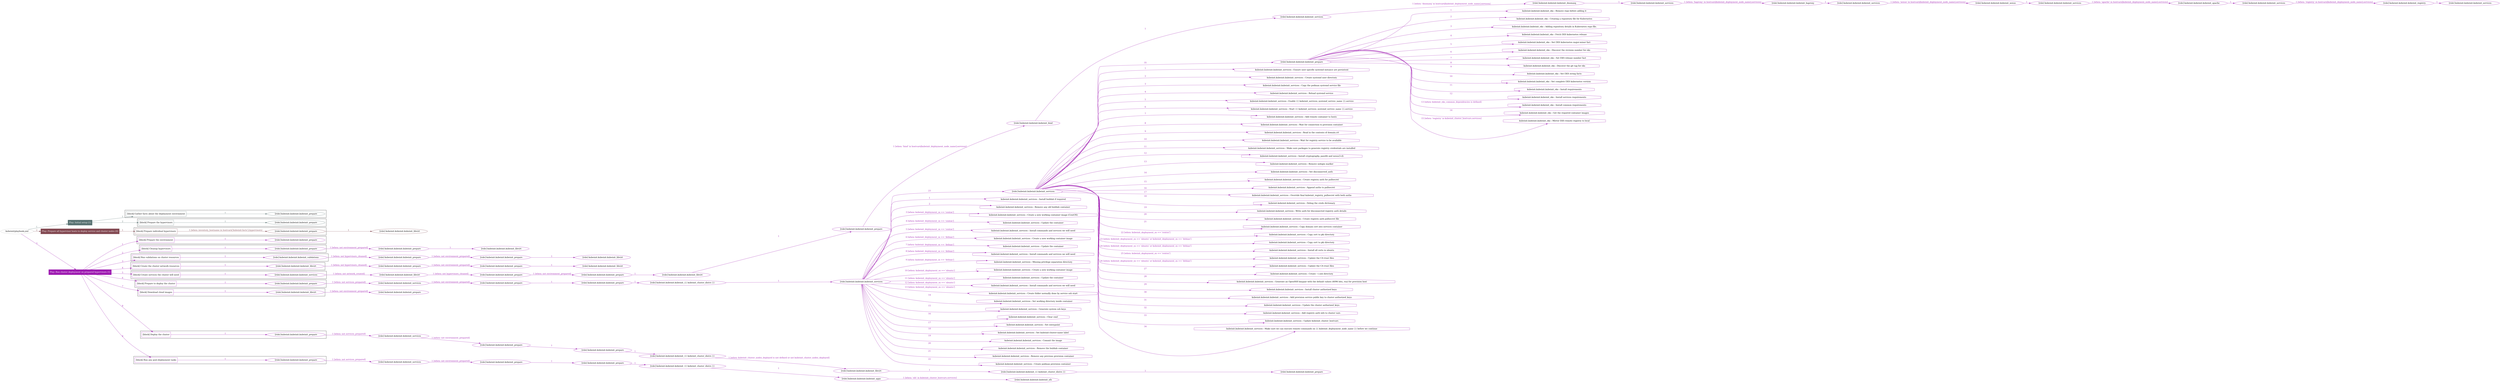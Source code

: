 digraph {
	graph [concentrate=true ordering=in rankdir=LR ratio=fill]
	edge [esep=5 sep=10]
	"kubeinit/playbook.yml" [id=root_node style=dotted]
	play_0ccef7e7 [label="Play: Initial setup (1)" color="#597373" fontcolor="#ffffff" id=play_0ccef7e7 shape=box style=filled tooltip=localhost]
	"kubeinit/playbook.yml" -> play_0ccef7e7 [label="1 " color="#597373" fontcolor="#597373" id=edge_8099fe42 labeltooltip="1 " tooltip="1 "]
	subgraph "kubeinit.kubeinit.kubeinit_prepare" {
		role_499062e6 [label="[role] kubeinit.kubeinit.kubeinit_prepare" color="#597373" id=role_499062e6 tooltip="kubeinit.kubeinit.kubeinit_prepare"]
	}
	subgraph "kubeinit.kubeinit.kubeinit_prepare" {
		role_a5c45bb2 [label="[role] kubeinit.kubeinit.kubeinit_prepare" color="#597373" id=role_a5c45bb2 tooltip="kubeinit.kubeinit.kubeinit_prepare"]
	}
	subgraph "Play: Initial setup (1)" {
		play_0ccef7e7 -> block_bb628d55 [label=1 color="#597373" fontcolor="#597373" id=edge_c6be43a3 labeltooltip=1 tooltip=1]
		subgraph cluster_block_bb628d55 {
			block_bb628d55 [label="[block] Gather facts about the deployment environment" color="#597373" id=block_bb628d55 labeltooltip="Gather facts about the deployment environment" shape=box tooltip="Gather facts about the deployment environment"]
			block_bb628d55 -> role_499062e6 [label="1 " color="#597373" fontcolor="#597373" id=edge_2a40eda0 labeltooltip="1 " tooltip="1 "]
		}
		play_0ccef7e7 -> block_e65c0d04 [label=2 color="#597373" fontcolor="#597373" id=edge_1242d8f7 labeltooltip=2 tooltip=2]
		subgraph cluster_block_e65c0d04 {
			block_e65c0d04 [label="[block] Prepare the hypervisors" color="#597373" id=block_e65c0d04 labeltooltip="Prepare the hypervisors" shape=box tooltip="Prepare the hypervisors"]
			block_e65c0d04 -> role_a5c45bb2 [label="1 " color="#597373" fontcolor="#597373" id=edge_f39e7016 labeltooltip="1 " tooltip="1 "]
		}
	}
	play_7a3d1320 [label="Play: Prepare all hypervisor hosts to deploy service and cluster nodes (0)" color="#834952" fontcolor="#ffffff" id=play_7a3d1320 shape=box style=filled tooltip="Play: Prepare all hypervisor hosts to deploy service and cluster nodes (0)"]
	"kubeinit/playbook.yml" -> play_7a3d1320 [label="2 " color="#834952" fontcolor="#834952" id=edge_f95bbfcc labeltooltip="2 " tooltip="2 "]
	subgraph "kubeinit.kubeinit.kubeinit_libvirt" {
		role_8c904f40 [label="[role] kubeinit.kubeinit.kubeinit_libvirt" color="#834952" id=role_8c904f40 tooltip="kubeinit.kubeinit.kubeinit_libvirt"]
	}
	subgraph "kubeinit.kubeinit.kubeinit_prepare" {
		role_c8341075 [label="[role] kubeinit.kubeinit.kubeinit_prepare" color="#834952" id=role_c8341075 tooltip="kubeinit.kubeinit.kubeinit_prepare"]
		role_c8341075 -> role_8c904f40 [label="1 " color="#834952" fontcolor="#834952" id=edge_8e95d2f5 labeltooltip="1 " tooltip="1 "]
	}
	subgraph "Play: Prepare all hypervisor hosts to deploy service and cluster nodes (0)" {
		play_7a3d1320 -> block_a2620abd [label=1 color="#834952" fontcolor="#834952" id=edge_1690fbe9 labeltooltip=1 tooltip=1]
		subgraph cluster_block_a2620abd {
			block_a2620abd [label="[block] Prepare individual hypervisors" color="#834952" id=block_a2620abd labeltooltip="Prepare individual hypervisors" shape=box tooltip="Prepare individual hypervisors"]
			block_a2620abd -> role_c8341075 [label="1 [when: inventory_hostname in hostvars['kubeinit-facts'].hypervisors]" color="#834952" fontcolor="#834952" id=edge_2d66038a labeltooltip="1 [when: inventory_hostname in hostvars['kubeinit-facts'].hypervisors]" tooltip="1 [when: inventory_hostname in hostvars['kubeinit-facts'].hypervisors]"]
		}
	}
	play_8f956436 [label="Play: Run cluster deployment on prepared hypervisors (1)" color="#9e1bb1" fontcolor="#ffffff" id=play_8f956436 shape=box style=filled tooltip=localhost]
	"kubeinit/playbook.yml" -> play_8f956436 [label="3 " color="#9e1bb1" fontcolor="#9e1bb1" id=edge_d9537d3a labeltooltip="3 " tooltip="3 "]
	subgraph "kubeinit.kubeinit.kubeinit_prepare" {
		role_8b692f75 [label="[role] kubeinit.kubeinit.kubeinit_prepare" color="#9e1bb1" id=role_8b692f75 tooltip="kubeinit.kubeinit.kubeinit_prepare"]
	}
	subgraph "kubeinit.kubeinit.kubeinit_libvirt" {
		role_f25aa646 [label="[role] kubeinit.kubeinit.kubeinit_libvirt" color="#9e1bb1" id=role_f25aa646 tooltip="kubeinit.kubeinit.kubeinit_libvirt"]
	}
	subgraph "kubeinit.kubeinit.kubeinit_prepare" {
		role_d472ef68 [label="[role] kubeinit.kubeinit.kubeinit_prepare" color="#9e1bb1" id=role_d472ef68 tooltip="kubeinit.kubeinit.kubeinit_prepare"]
		role_d472ef68 -> role_f25aa646 [label="1 " color="#9e1bb1" fontcolor="#9e1bb1" id=edge_93bedc77 labeltooltip="1 " tooltip="1 "]
	}
	subgraph "kubeinit.kubeinit.kubeinit_prepare" {
		role_9a8f5e7a [label="[role] kubeinit.kubeinit.kubeinit_prepare" color="#9e1bb1" id=role_9a8f5e7a tooltip="kubeinit.kubeinit.kubeinit_prepare"]
		role_9a8f5e7a -> role_d472ef68 [label="1 [when: not environment_prepared]" color="#9e1bb1" fontcolor="#9e1bb1" id=edge_76889f72 labeltooltip="1 [when: not environment_prepared]" tooltip="1 [when: not environment_prepared]"]
	}
	subgraph "kubeinit.kubeinit.kubeinit_libvirt" {
		role_e6d7c9c2 [label="[role] kubeinit.kubeinit.kubeinit_libvirt" color="#9e1bb1" id=role_e6d7c9c2 tooltip="kubeinit.kubeinit.kubeinit_libvirt"]
	}
	subgraph "kubeinit.kubeinit.kubeinit_prepare" {
		role_0ab00e24 [label="[role] kubeinit.kubeinit.kubeinit_prepare" color="#9e1bb1" id=role_0ab00e24 tooltip="kubeinit.kubeinit.kubeinit_prepare"]
		role_0ab00e24 -> role_e6d7c9c2 [label="1 " color="#9e1bb1" fontcolor="#9e1bb1" id=edge_debb74bd labeltooltip="1 " tooltip="1 "]
	}
	subgraph "kubeinit.kubeinit.kubeinit_prepare" {
		role_8fefe530 [label="[role] kubeinit.kubeinit.kubeinit_prepare" color="#9e1bb1" id=role_8fefe530 tooltip="kubeinit.kubeinit.kubeinit_prepare"]
		role_8fefe530 -> role_0ab00e24 [label="1 [when: not environment_prepared]" color="#9e1bb1" fontcolor="#9e1bb1" id=edge_de4c805d labeltooltip="1 [when: not environment_prepared]" tooltip="1 [when: not environment_prepared]"]
	}
	subgraph "kubeinit.kubeinit.kubeinit_validations" {
		role_253f3566 [label="[role] kubeinit.kubeinit.kubeinit_validations" color="#9e1bb1" id=role_253f3566 tooltip="kubeinit.kubeinit.kubeinit_validations"]
		role_253f3566 -> role_8fefe530 [label="1 [when: not hypervisors_cleaned]" color="#9e1bb1" fontcolor="#9e1bb1" id=edge_32aa438f labeltooltip="1 [when: not hypervisors_cleaned]" tooltip="1 [when: not hypervisors_cleaned]"]
	}
	subgraph "kubeinit.kubeinit.kubeinit_libvirt" {
		role_41affc9d [label="[role] kubeinit.kubeinit.kubeinit_libvirt" color="#9e1bb1" id=role_41affc9d tooltip="kubeinit.kubeinit.kubeinit_libvirt"]
	}
	subgraph "kubeinit.kubeinit.kubeinit_prepare" {
		role_e01b29dd [label="[role] kubeinit.kubeinit.kubeinit_prepare" color="#9e1bb1" id=role_e01b29dd tooltip="kubeinit.kubeinit.kubeinit_prepare"]
		role_e01b29dd -> role_41affc9d [label="1 " color="#9e1bb1" fontcolor="#9e1bb1" id=edge_10ea197d labeltooltip="1 " tooltip="1 "]
	}
	subgraph "kubeinit.kubeinit.kubeinit_prepare" {
		role_cac0f811 [label="[role] kubeinit.kubeinit.kubeinit_prepare" color="#9e1bb1" id=role_cac0f811 tooltip="kubeinit.kubeinit.kubeinit_prepare"]
		role_cac0f811 -> role_e01b29dd [label="1 [when: not environment_prepared]" color="#9e1bb1" fontcolor="#9e1bb1" id=edge_4a78835d labeltooltip="1 [when: not environment_prepared]" tooltip="1 [when: not environment_prepared]"]
	}
	subgraph "kubeinit.kubeinit.kubeinit_libvirt" {
		role_90e9d716 [label="[role] kubeinit.kubeinit.kubeinit_libvirt" color="#9e1bb1" id=role_90e9d716 tooltip="kubeinit.kubeinit.kubeinit_libvirt"]
		role_90e9d716 -> role_cac0f811 [label="1 [when: not hypervisors_cleaned]" color="#9e1bb1" fontcolor="#9e1bb1" id=edge_2de40c03 labeltooltip="1 [when: not hypervisors_cleaned]" tooltip="1 [when: not hypervisors_cleaned]"]
	}
	subgraph "kubeinit.kubeinit.kubeinit_services" {
		role_2d5ceaab [label="[role] kubeinit.kubeinit.kubeinit_services" color="#9e1bb1" id=role_2d5ceaab tooltip="kubeinit.kubeinit.kubeinit_services"]
	}
	subgraph "kubeinit.kubeinit.kubeinit_registry" {
		role_49b1b515 [label="[role] kubeinit.kubeinit.kubeinit_registry" color="#9e1bb1" id=role_49b1b515 tooltip="kubeinit.kubeinit.kubeinit_registry"]
		role_49b1b515 -> role_2d5ceaab [label="1 " color="#9e1bb1" fontcolor="#9e1bb1" id=edge_7885c138 labeltooltip="1 " tooltip="1 "]
	}
	subgraph "kubeinit.kubeinit.kubeinit_services" {
		role_718a7890 [label="[role] kubeinit.kubeinit.kubeinit_services" color="#9e1bb1" id=role_718a7890 tooltip="kubeinit.kubeinit.kubeinit_services"]
		role_718a7890 -> role_49b1b515 [label="1 [when: 'registry' in hostvars[kubeinit_deployment_node_name].services]" color="#9e1bb1" fontcolor="#9e1bb1" id=edge_5c8a38f6 labeltooltip="1 [when: 'registry' in hostvars[kubeinit_deployment_node_name].services]" tooltip="1 [when: 'registry' in hostvars[kubeinit_deployment_node_name].services]"]
	}
	subgraph "kubeinit.kubeinit.kubeinit_apache" {
		role_7164b96d [label="[role] kubeinit.kubeinit.kubeinit_apache" color="#9e1bb1" id=role_7164b96d tooltip="kubeinit.kubeinit.kubeinit_apache"]
		role_7164b96d -> role_718a7890 [label="1 " color="#9e1bb1" fontcolor="#9e1bb1" id=edge_e7d9e466 labeltooltip="1 " tooltip="1 "]
	}
	subgraph "kubeinit.kubeinit.kubeinit_services" {
		role_1baf2cff [label="[role] kubeinit.kubeinit.kubeinit_services" color="#9e1bb1" id=role_1baf2cff tooltip="kubeinit.kubeinit.kubeinit_services"]
		role_1baf2cff -> role_7164b96d [label="1 [when: 'apache' in hostvars[kubeinit_deployment_node_name].services]" color="#9e1bb1" fontcolor="#9e1bb1" id=edge_397c9f7e labeltooltip="1 [when: 'apache' in hostvars[kubeinit_deployment_node_name].services]" tooltip="1 [when: 'apache' in hostvars[kubeinit_deployment_node_name].services]"]
	}
	subgraph "kubeinit.kubeinit.kubeinit_nexus" {
		role_4b845f77 [label="[role] kubeinit.kubeinit.kubeinit_nexus" color="#9e1bb1" id=role_4b845f77 tooltip="kubeinit.kubeinit.kubeinit_nexus"]
		role_4b845f77 -> role_1baf2cff [label="1 " color="#9e1bb1" fontcolor="#9e1bb1" id=edge_8c44493b labeltooltip="1 " tooltip="1 "]
	}
	subgraph "kubeinit.kubeinit.kubeinit_services" {
		role_87f3ce55 [label="[role] kubeinit.kubeinit.kubeinit_services" color="#9e1bb1" id=role_87f3ce55 tooltip="kubeinit.kubeinit.kubeinit_services"]
		role_87f3ce55 -> role_4b845f77 [label="1 [when: 'nexus' in hostvars[kubeinit_deployment_node_name].services]" color="#9e1bb1" fontcolor="#9e1bb1" id=edge_453d91bf labeltooltip="1 [when: 'nexus' in hostvars[kubeinit_deployment_node_name].services]" tooltip="1 [when: 'nexus' in hostvars[kubeinit_deployment_node_name].services]"]
	}
	subgraph "kubeinit.kubeinit.kubeinit_haproxy" {
		role_8ab051bf [label="[role] kubeinit.kubeinit.kubeinit_haproxy" color="#9e1bb1" id=role_8ab051bf tooltip="kubeinit.kubeinit.kubeinit_haproxy"]
		role_8ab051bf -> role_87f3ce55 [label="1 " color="#9e1bb1" fontcolor="#9e1bb1" id=edge_283d6fa6 labeltooltip="1 " tooltip="1 "]
	}
	subgraph "kubeinit.kubeinit.kubeinit_services" {
		role_2fb99236 [label="[role] kubeinit.kubeinit.kubeinit_services" color="#9e1bb1" id=role_2fb99236 tooltip="kubeinit.kubeinit.kubeinit_services"]
		role_2fb99236 -> role_8ab051bf [label="1 [when: 'haproxy' in hostvars[kubeinit_deployment_node_name].services]" color="#9e1bb1" fontcolor="#9e1bb1" id=edge_f7c4c645 labeltooltip="1 [when: 'haproxy' in hostvars[kubeinit_deployment_node_name].services]" tooltip="1 [when: 'haproxy' in hostvars[kubeinit_deployment_node_name].services]"]
	}
	subgraph "kubeinit.kubeinit.kubeinit_dnsmasq" {
		role_d6565c5a [label="[role] kubeinit.kubeinit.kubeinit_dnsmasq" color="#9e1bb1" id=role_d6565c5a tooltip="kubeinit.kubeinit.kubeinit_dnsmasq"]
		role_d6565c5a -> role_2fb99236 [label="1 " color="#9e1bb1" fontcolor="#9e1bb1" id=edge_8cc5e806 labeltooltip="1 " tooltip="1 "]
	}
	subgraph "kubeinit.kubeinit.kubeinit_services" {
		role_ba8ddc45 [label="[role] kubeinit.kubeinit.kubeinit_services" color="#9e1bb1" id=role_ba8ddc45 tooltip="kubeinit.kubeinit.kubeinit_services"]
		role_ba8ddc45 -> role_d6565c5a [label="1 [when: 'dnsmasq' in hostvars[kubeinit_deployment_node_name].services]" color="#9e1bb1" fontcolor="#9e1bb1" id=edge_756e0bdb labeltooltip="1 [when: 'dnsmasq' in hostvars[kubeinit_deployment_node_name].services]" tooltip="1 [when: 'dnsmasq' in hostvars[kubeinit_deployment_node_name].services]"]
	}
	subgraph "kubeinit.kubeinit.kubeinit_bind" {
		role_c1fa143f [label="[role] kubeinit.kubeinit.kubeinit_bind" color="#9e1bb1" id=role_c1fa143f tooltip="kubeinit.kubeinit.kubeinit_bind"]
		role_c1fa143f -> role_ba8ddc45 [label="1 " color="#9e1bb1" fontcolor="#9e1bb1" id=edge_1d749a81 labeltooltip="1 " tooltip="1 "]
	}
	subgraph "kubeinit.kubeinit.kubeinit_prepare" {
		role_e57ce279 [label="[role] kubeinit.kubeinit.kubeinit_prepare" color="#9e1bb1" id=role_e57ce279 tooltip="kubeinit.kubeinit.kubeinit_prepare"]
		role_e57ce279 -> role_c1fa143f [label="1 [when: 'bind' in hostvars[kubeinit_deployment_node_name].services]" color="#9e1bb1" fontcolor="#9e1bb1" id=edge_4d64addc labeltooltip="1 [when: 'bind' in hostvars[kubeinit_deployment_node_name].services]" tooltip="1 [when: 'bind' in hostvars[kubeinit_deployment_node_name].services]"]
	}
	subgraph "kubeinit.kubeinit.kubeinit_libvirt" {
		role_af58ff3b [label="[role] kubeinit.kubeinit.kubeinit_libvirt" color="#9e1bb1" id=role_af58ff3b tooltip="kubeinit.kubeinit.kubeinit_libvirt"]
		role_af58ff3b -> role_e57ce279 [label="1 " color="#9e1bb1" fontcolor="#9e1bb1" id=edge_def6902a labeltooltip="1 " tooltip="1 "]
	}
	subgraph "kubeinit.kubeinit.kubeinit_prepare" {
		role_30ff00f5 [label="[role] kubeinit.kubeinit.kubeinit_prepare" color="#9e1bb1" id=role_30ff00f5 tooltip="kubeinit.kubeinit.kubeinit_prepare"]
		role_30ff00f5 -> role_af58ff3b [label="1 " color="#9e1bb1" fontcolor="#9e1bb1" id=edge_f9c13572 labeltooltip="1 " tooltip="1 "]
	}
	subgraph "kubeinit.kubeinit.kubeinit_prepare" {
		role_8de2ac43 [label="[role] kubeinit.kubeinit.kubeinit_prepare" color="#9e1bb1" id=role_8de2ac43 tooltip="kubeinit.kubeinit.kubeinit_prepare"]
		role_8de2ac43 -> role_30ff00f5 [label="1 [when: not environment_prepared]" color="#9e1bb1" fontcolor="#9e1bb1" id=edge_42514d97 labeltooltip="1 [when: not environment_prepared]" tooltip="1 [when: not environment_prepared]"]
	}
	subgraph "kubeinit.kubeinit.kubeinit_libvirt" {
		role_a7cc68d5 [label="[role] kubeinit.kubeinit.kubeinit_libvirt" color="#9e1bb1" id=role_a7cc68d5 tooltip="kubeinit.kubeinit.kubeinit_libvirt"]
		role_a7cc68d5 -> role_8de2ac43 [label="1 [when: not hypervisors_cleaned]" color="#9e1bb1" fontcolor="#9e1bb1" id=edge_cd259247 labeltooltip="1 [when: not hypervisors_cleaned]" tooltip="1 [when: not hypervisors_cleaned]"]
	}
	subgraph "kubeinit.kubeinit.kubeinit_services" {
		role_5b41ca9b [label="[role] kubeinit.kubeinit.kubeinit_services" color="#9e1bb1" id=role_5b41ca9b tooltip="kubeinit.kubeinit.kubeinit_services"]
		role_5b41ca9b -> role_a7cc68d5 [label="1 [when: not network_created]" color="#9e1bb1" fontcolor="#9e1bb1" id=edge_101fe152 labeltooltip="1 [when: not network_created]" tooltip="1 [when: not network_created]"]
	}
	subgraph "kubeinit.kubeinit.kubeinit_prepare" {
		role_31541cb2 [label="[role] kubeinit.kubeinit.kubeinit_prepare" color="#9e1bb1" id=role_31541cb2 tooltip="kubeinit.kubeinit.kubeinit_prepare"]
		task_ca467acf [label="kubeinit.kubeinit.kubeinit_eks : Remove repo before adding it" color="#9e1bb1" id=task_ca467acf shape=octagon tooltip="kubeinit.kubeinit.kubeinit_eks : Remove repo before adding it"]
		role_31541cb2 -> task_ca467acf [label="1 " color="#9e1bb1" fontcolor="#9e1bb1" id=edge_3859ec2d labeltooltip="1 " tooltip="1 "]
		task_b35d618d [label="kubeinit.kubeinit.kubeinit_eks : Creating a repository file for Kubernetes" color="#9e1bb1" id=task_b35d618d shape=octagon tooltip="kubeinit.kubeinit.kubeinit_eks : Creating a repository file for Kubernetes"]
		role_31541cb2 -> task_b35d618d [label="2 " color="#9e1bb1" fontcolor="#9e1bb1" id=edge_2c5ad900 labeltooltip="2 " tooltip="2 "]
		task_6b5645ff [label="kubeinit.kubeinit.kubeinit_eks : Adding repository details in Kubernetes repo file." color="#9e1bb1" id=task_6b5645ff shape=octagon tooltip="kubeinit.kubeinit.kubeinit_eks : Adding repository details in Kubernetes repo file."]
		role_31541cb2 -> task_6b5645ff [label="3 " color="#9e1bb1" fontcolor="#9e1bb1" id=edge_5a0ff464 labeltooltip="3 " tooltip="3 "]
		task_02ef7070 [label="kubeinit.kubeinit.kubeinit_eks : Fetch EKS kubernetes release" color="#9e1bb1" id=task_02ef7070 shape=octagon tooltip="kubeinit.kubeinit.kubeinit_eks : Fetch EKS kubernetes release"]
		role_31541cb2 -> task_02ef7070 [label="4 " color="#9e1bb1" fontcolor="#9e1bb1" id=edge_9af6d025 labeltooltip="4 " tooltip="4 "]
		task_76f6c9f2 [label="kubeinit.kubeinit.kubeinit_eks : Set EKS kubernetes major-minor fact" color="#9e1bb1" id=task_76f6c9f2 shape=octagon tooltip="kubeinit.kubeinit.kubeinit_eks : Set EKS kubernetes major-minor fact"]
		role_31541cb2 -> task_76f6c9f2 [label="5 " color="#9e1bb1" fontcolor="#9e1bb1" id=edge_6b597a04 labeltooltip="5 " tooltip="5 "]
		task_fa49e400 [label="kubeinit.kubeinit.kubeinit_eks : Discover the revision number for eks" color="#9e1bb1" id=task_fa49e400 shape=octagon tooltip="kubeinit.kubeinit.kubeinit_eks : Discover the revision number for eks"]
		role_31541cb2 -> task_fa49e400 [label="6 " color="#9e1bb1" fontcolor="#9e1bb1" id=edge_11c6db0a labeltooltip="6 " tooltip="6 "]
		task_2463f997 [label="kubeinit.kubeinit.kubeinit_eks : Set EKS release number fact" color="#9e1bb1" id=task_2463f997 shape=octagon tooltip="kubeinit.kubeinit.kubeinit_eks : Set EKS release number fact"]
		role_31541cb2 -> task_2463f997 [label="7 " color="#9e1bb1" fontcolor="#9e1bb1" id=edge_c2ad65e2 labeltooltip="7 " tooltip="7 "]
		task_d655d900 [label="kubeinit.kubeinit.kubeinit_eks : Discover the git tag for eks" color="#9e1bb1" id=task_d655d900 shape=octagon tooltip="kubeinit.kubeinit.kubeinit_eks : Discover the git tag for eks"]
		role_31541cb2 -> task_d655d900 [label="8 " color="#9e1bb1" fontcolor="#9e1bb1" id=edge_e5409b44 labeltooltip="8 " tooltip="8 "]
		task_6497428c [label="kubeinit.kubeinit.kubeinit_eks : Set EKS string facts" color="#9e1bb1" id=task_6497428c shape=octagon tooltip="kubeinit.kubeinit.kubeinit_eks : Set EKS string facts"]
		role_31541cb2 -> task_6497428c [label="9 " color="#9e1bb1" fontcolor="#9e1bb1" id=edge_96fefc60 labeltooltip="9 " tooltip="9 "]
		task_06b1f999 [label="kubeinit.kubeinit.kubeinit_eks : Set complete EKS kubernetes version" color="#9e1bb1" id=task_06b1f999 shape=octagon tooltip="kubeinit.kubeinit.kubeinit_eks : Set complete EKS kubernetes version"]
		role_31541cb2 -> task_06b1f999 [label="10 " color="#9e1bb1" fontcolor="#9e1bb1" id=edge_d781b850 labeltooltip="10 " tooltip="10 "]
		task_24415326 [label="kubeinit.kubeinit.kubeinit_eks : Install requirements" color="#9e1bb1" id=task_24415326 shape=octagon tooltip="kubeinit.kubeinit.kubeinit_eks : Install requirements"]
		role_31541cb2 -> task_24415326 [label="11 " color="#9e1bb1" fontcolor="#9e1bb1" id=edge_2b9d66b7 labeltooltip="11 " tooltip="11 "]
		task_d5f63829 [label="kubeinit.kubeinit.kubeinit_eks : Install services requirements" color="#9e1bb1" id=task_d5f63829 shape=octagon tooltip="kubeinit.kubeinit.kubeinit_eks : Install services requirements"]
		role_31541cb2 -> task_d5f63829 [label="12 " color="#9e1bb1" fontcolor="#9e1bb1" id=edge_24364710 labeltooltip="12 " tooltip="12 "]
		task_268d2b1e [label="kubeinit.kubeinit.kubeinit_eks : Install common requirements" color="#9e1bb1" id=task_268d2b1e shape=octagon tooltip="kubeinit.kubeinit.kubeinit_eks : Install common requirements"]
		role_31541cb2 -> task_268d2b1e [label="13 [when: kubeinit_eks_common_dependencies is defined]" color="#9e1bb1" fontcolor="#9e1bb1" id=edge_72a8db17 labeltooltip="13 [when: kubeinit_eks_common_dependencies is defined]" tooltip="13 [when: kubeinit_eks_common_dependencies is defined]"]
		task_55d0a079 [label="kubeinit.kubeinit.kubeinit_eks : Get the required container images" color="#9e1bb1" id=task_55d0a079 shape=octagon tooltip="kubeinit.kubeinit.kubeinit_eks : Get the required container images"]
		role_31541cb2 -> task_55d0a079 [label="14 " color="#9e1bb1" fontcolor="#9e1bb1" id=edge_e64d66a3 labeltooltip="14 " tooltip="14 "]
		task_3175c7bb [label="kubeinit.kubeinit.kubeinit_eks : Mirror EKS remote registry to local" color="#9e1bb1" id=task_3175c7bb shape=octagon tooltip="kubeinit.kubeinit.kubeinit_eks : Mirror EKS remote registry to local"]
		role_31541cb2 -> task_3175c7bb [label="15 [when: 'registry' in kubeinit_cluster_hostvars.services]" color="#9e1bb1" fontcolor="#9e1bb1" id=edge_b286b26c labeltooltip="15 [when: 'registry' in kubeinit_cluster_hostvars.services]" tooltip="15 [when: 'registry' in kubeinit_cluster_hostvars.services]"]
	}
	subgraph "kubeinit.kubeinit.kubeinit_services" {
		role_17ae361e [label="[role] kubeinit.kubeinit.kubeinit_services" color="#9e1bb1" id=role_17ae361e tooltip="kubeinit.kubeinit.kubeinit_services"]
		task_c2e07f6f [label="kubeinit.kubeinit.kubeinit_services : Ensure user specific systemd instance are persistent" color="#9e1bb1" id=task_c2e07f6f shape=octagon tooltip="kubeinit.kubeinit.kubeinit_services : Ensure user specific systemd instance are persistent"]
		role_17ae361e -> task_c2e07f6f [label="1 " color="#9e1bb1" fontcolor="#9e1bb1" id=edge_c5b24122 labeltooltip="1 " tooltip="1 "]
		task_66a2aca5 [label="kubeinit.kubeinit.kubeinit_services : Create systemd user directory" color="#9e1bb1" id=task_66a2aca5 shape=octagon tooltip="kubeinit.kubeinit.kubeinit_services : Create systemd user directory"]
		role_17ae361e -> task_66a2aca5 [label="2 " color="#9e1bb1" fontcolor="#9e1bb1" id=edge_f41265e7 labeltooltip="2 " tooltip="2 "]
		task_97057e5b [label="kubeinit.kubeinit.kubeinit_services : Copy the podman systemd service file" color="#9e1bb1" id=task_97057e5b shape=octagon tooltip="kubeinit.kubeinit.kubeinit_services : Copy the podman systemd service file"]
		role_17ae361e -> task_97057e5b [label="3 " color="#9e1bb1" fontcolor="#9e1bb1" id=edge_b0fc1781 labeltooltip="3 " tooltip="3 "]
		task_0528ccbe [label="kubeinit.kubeinit.kubeinit_services : Reload systemd service" color="#9e1bb1" id=task_0528ccbe shape=octagon tooltip="kubeinit.kubeinit.kubeinit_services : Reload systemd service"]
		role_17ae361e -> task_0528ccbe [label="4 " color="#9e1bb1" fontcolor="#9e1bb1" id=edge_20dfe501 labeltooltip="4 " tooltip="4 "]
		task_6073aeaa [label="kubeinit.kubeinit.kubeinit_services : Enable {{ kubeinit_services_systemd_service_name }}.service" color="#9e1bb1" id=task_6073aeaa shape=octagon tooltip="kubeinit.kubeinit.kubeinit_services : Enable {{ kubeinit_services_systemd_service_name }}.service"]
		role_17ae361e -> task_6073aeaa [label="5 " color="#9e1bb1" fontcolor="#9e1bb1" id=edge_f3b359e3 labeltooltip="5 " tooltip="5 "]
		task_1d685ef9 [label="kubeinit.kubeinit.kubeinit_services : Start {{ kubeinit_services_systemd_service_name }}.service" color="#9e1bb1" id=task_1d685ef9 shape=octagon tooltip="kubeinit.kubeinit.kubeinit_services : Start {{ kubeinit_services_systemd_service_name }}.service"]
		role_17ae361e -> task_1d685ef9 [label="6 " color="#9e1bb1" fontcolor="#9e1bb1" id=edge_f4ceb849 labeltooltip="6 " tooltip="6 "]
		task_aff349f5 [label="kubeinit.kubeinit.kubeinit_services : Add remote container to hosts" color="#9e1bb1" id=task_aff349f5 shape=octagon tooltip="kubeinit.kubeinit.kubeinit_services : Add remote container to hosts"]
		role_17ae361e -> task_aff349f5 [label="7 " color="#9e1bb1" fontcolor="#9e1bb1" id=edge_95b0214c labeltooltip="7 " tooltip="7 "]
		task_16a59b00 [label="kubeinit.kubeinit.kubeinit_services : Wait for connection to provision container" color="#9e1bb1" id=task_16a59b00 shape=octagon tooltip="kubeinit.kubeinit.kubeinit_services : Wait for connection to provision container"]
		role_17ae361e -> task_16a59b00 [label="8 " color="#9e1bb1" fontcolor="#9e1bb1" id=edge_1757b706 labeltooltip="8 " tooltip="8 "]
		task_90192f67 [label="kubeinit.kubeinit.kubeinit_services : Read in the contents of domain.crt" color="#9e1bb1" id=task_90192f67 shape=octagon tooltip="kubeinit.kubeinit.kubeinit_services : Read in the contents of domain.crt"]
		role_17ae361e -> task_90192f67 [label="9 " color="#9e1bb1" fontcolor="#9e1bb1" id=edge_ab0e8b25 labeltooltip="9 " tooltip="9 "]
		task_d1aefbf0 [label="kubeinit.kubeinit.kubeinit_services : Wait for registry service to be available" color="#9e1bb1" id=task_d1aefbf0 shape=octagon tooltip="kubeinit.kubeinit.kubeinit_services : Wait for registry service to be available"]
		role_17ae361e -> task_d1aefbf0 [label="10 " color="#9e1bb1" fontcolor="#9e1bb1" id=edge_bda6850f labeltooltip="10 " tooltip="10 "]
		task_a32e3c3d [label="kubeinit.kubeinit.kubeinit_services : Make sure packages to generate registry credentials are installed" color="#9e1bb1" id=task_a32e3c3d shape=octagon tooltip="kubeinit.kubeinit.kubeinit_services : Make sure packages to generate registry credentials are installed"]
		role_17ae361e -> task_a32e3c3d [label="11 " color="#9e1bb1" fontcolor="#9e1bb1" id=edge_98083ca2 labeltooltip="11 " tooltip="11 "]
		task_6c17b8cb [label="kubeinit.kubeinit.kubeinit_services : Install cryptography, passlib and nexus3-cli" color="#9e1bb1" id=task_6c17b8cb shape=octagon tooltip="kubeinit.kubeinit.kubeinit_services : Install cryptography, passlib and nexus3-cli"]
		role_17ae361e -> task_6c17b8cb [label="12 " color="#9e1bb1" fontcolor="#9e1bb1" id=edge_a01dc301 labeltooltip="12 " tooltip="12 "]
		task_d18fe9fb [label="kubeinit.kubeinit.kubeinit_services : Remove nologin marker" color="#9e1bb1" id=task_d18fe9fb shape=octagon tooltip="kubeinit.kubeinit.kubeinit_services : Remove nologin marker"]
		role_17ae361e -> task_d18fe9fb [label="13 " color="#9e1bb1" fontcolor="#9e1bb1" id=edge_d24a89b6 labeltooltip="13 " tooltip="13 "]
		task_e671e4d0 [label="kubeinit.kubeinit.kubeinit_services : Set disconnected_auth" color="#9e1bb1" id=task_e671e4d0 shape=octagon tooltip="kubeinit.kubeinit.kubeinit_services : Set disconnected_auth"]
		role_17ae361e -> task_e671e4d0 [label="14 " color="#9e1bb1" fontcolor="#9e1bb1" id=edge_145ea2cb labeltooltip="14 " tooltip="14 "]
		task_9bc37f92 [label="kubeinit.kubeinit.kubeinit_services : Create registry auth for pullsecret" color="#9e1bb1" id=task_9bc37f92 shape=octagon tooltip="kubeinit.kubeinit.kubeinit_services : Create registry auth for pullsecret"]
		role_17ae361e -> task_9bc37f92 [label="15 " color="#9e1bb1" fontcolor="#9e1bb1" id=edge_2f97ef5f labeltooltip="15 " tooltip="15 "]
		task_b4d69191 [label="kubeinit.kubeinit.kubeinit_services : Append auths to pullsecret" color="#9e1bb1" id=task_b4d69191 shape=octagon tooltip="kubeinit.kubeinit.kubeinit_services : Append auths to pullsecret"]
		role_17ae361e -> task_b4d69191 [label="16 " color="#9e1bb1" fontcolor="#9e1bb1" id=edge_c5655a21 labeltooltip="16 " tooltip="16 "]
		task_ad1f1f7b [label="kubeinit.kubeinit.kubeinit_services : Override final kubeinit_registry_pullsecret with both auths" color="#9e1bb1" id=task_ad1f1f7b shape=octagon tooltip="kubeinit.kubeinit.kubeinit_services : Override final kubeinit_registry_pullsecret with both auths"]
		role_17ae361e -> task_ad1f1f7b [label="17 " color="#9e1bb1" fontcolor="#9e1bb1" id=edge_6c0c52e3 labeltooltip="17 " tooltip="17 "]
		task_a802c2d7 [label="kubeinit.kubeinit.kubeinit_services : Debug the creds dictionary" color="#9e1bb1" id=task_a802c2d7 shape=octagon tooltip="kubeinit.kubeinit.kubeinit_services : Debug the creds dictionary"]
		role_17ae361e -> task_a802c2d7 [label="18 " color="#9e1bb1" fontcolor="#9e1bb1" id=edge_f809e2ac labeltooltip="18 " tooltip="18 "]
		task_3c6b7ce0 [label="kubeinit.kubeinit.kubeinit_services : Write auth for disconnected registry auth details" color="#9e1bb1" id=task_3c6b7ce0 shape=octagon tooltip="kubeinit.kubeinit.kubeinit_services : Write auth for disconnected registry auth details"]
		role_17ae361e -> task_3c6b7ce0 [label="19 " color="#9e1bb1" fontcolor="#9e1bb1" id=edge_c9c4a012 labeltooltip="19 " tooltip="19 "]
		task_4155a7e7 [label="kubeinit.kubeinit.kubeinit_services : Create registry auth pullsecret file" color="#9e1bb1" id=task_4155a7e7 shape=octagon tooltip="kubeinit.kubeinit.kubeinit_services : Create registry auth pullsecret file"]
		role_17ae361e -> task_4155a7e7 [label="20 " color="#9e1bb1" fontcolor="#9e1bb1" id=edge_3e551097 labeltooltip="20 " tooltip="20 "]
		task_a815b441 [label="kubeinit.kubeinit.kubeinit_services : Copy domain cert into services container" color="#9e1bb1" id=task_a815b441 shape=octagon tooltip="kubeinit.kubeinit.kubeinit_services : Copy domain cert into services container"]
		role_17ae361e -> task_a815b441 [label="21 " color="#9e1bb1" fontcolor="#9e1bb1" id=edge_fbf67c54 labeltooltip="21 " tooltip="21 "]
		task_2a6fda36 [label="kubeinit.kubeinit.kubeinit_services : Copy cert to pki directory" color="#9e1bb1" id=task_2a6fda36 shape=octagon tooltip="kubeinit.kubeinit.kubeinit_services : Copy cert to pki directory"]
		role_17ae361e -> task_2a6fda36 [label="22 [when: kubeinit_deployment_os == 'centos']" color="#9e1bb1" fontcolor="#9e1bb1" id=edge_684606d8 labeltooltip="22 [when: kubeinit_deployment_os == 'centos']" tooltip="22 [when: kubeinit_deployment_os == 'centos']"]
		task_d8c0f306 [label="kubeinit.kubeinit.kubeinit_services : Copy cert to pki directory" color="#9e1bb1" id=task_d8c0f306 shape=octagon tooltip="kubeinit.kubeinit.kubeinit_services : Copy cert to pki directory"]
		role_17ae361e -> task_d8c0f306 [label="23 [when: kubeinit_deployment_os == 'ubuntu' or kubeinit_deployment_os == 'debian']" color="#9e1bb1" fontcolor="#9e1bb1" id=edge_25cb163b labeltooltip="23 [when: kubeinit_deployment_os == 'ubuntu' or kubeinit_deployment_os == 'debian']" tooltip="23 [when: kubeinit_deployment_os == 'ubuntu' or kubeinit_deployment_os == 'debian']"]
		task_ffaa4230 [label="kubeinit.kubeinit.kubeinit_services : Install all certs in ubuntu" color="#9e1bb1" id=task_ffaa4230 shape=octagon tooltip="kubeinit.kubeinit.kubeinit_services : Install all certs in ubuntu"]
		role_17ae361e -> task_ffaa4230 [label="24 [when: kubeinit_deployment_os == 'ubuntu' or kubeinit_deployment_os == 'debian']" color="#9e1bb1" fontcolor="#9e1bb1" id=edge_f82e360f labeltooltip="24 [when: kubeinit_deployment_os == 'ubuntu' or kubeinit_deployment_os == 'debian']" tooltip="24 [when: kubeinit_deployment_os == 'ubuntu' or kubeinit_deployment_os == 'debian']"]
		task_e57c3992 [label="kubeinit.kubeinit.kubeinit_services : Update the CA trust files" color="#9e1bb1" id=task_e57c3992 shape=octagon tooltip="kubeinit.kubeinit.kubeinit_services : Update the CA trust files"]
		role_17ae361e -> task_e57c3992 [label="25 [when: kubeinit_deployment_os == 'centos']" color="#9e1bb1" fontcolor="#9e1bb1" id=edge_c80985c2 labeltooltip="25 [when: kubeinit_deployment_os == 'centos']" tooltip="25 [when: kubeinit_deployment_os == 'centos']"]
		task_c801750e [label="kubeinit.kubeinit.kubeinit_services : Update the CA trust files" color="#9e1bb1" id=task_c801750e shape=octagon tooltip="kubeinit.kubeinit.kubeinit_services : Update the CA trust files"]
		role_17ae361e -> task_c801750e [label="26 [when: kubeinit_deployment_os == 'ubuntu' or kubeinit_deployment_os == 'debian']" color="#9e1bb1" fontcolor="#9e1bb1" id=edge_6155827b labeltooltip="26 [when: kubeinit_deployment_os == 'ubuntu' or kubeinit_deployment_os == 'debian']" tooltip="26 [when: kubeinit_deployment_os == 'ubuntu' or kubeinit_deployment_os == 'debian']"]
		task_aed84aac [label="kubeinit.kubeinit.kubeinit_services : Create ~/.ssh directory" color="#9e1bb1" id=task_aed84aac shape=octagon tooltip="kubeinit.kubeinit.kubeinit_services : Create ~/.ssh directory"]
		role_17ae361e -> task_aed84aac [label="27 " color="#9e1bb1" fontcolor="#9e1bb1" id=edge_c4614cac labeltooltip="27 " tooltip="27 "]
		task_c0db7128 [label="kubeinit.kubeinit.kubeinit_services : Generate an OpenSSH keypair with the default values (4096 bits, rsa) for provision host" color="#9e1bb1" id=task_c0db7128 shape=octagon tooltip="kubeinit.kubeinit.kubeinit_services : Generate an OpenSSH keypair with the default values (4096 bits, rsa) for provision host"]
		role_17ae361e -> task_c0db7128 [label="28 " color="#9e1bb1" fontcolor="#9e1bb1" id=edge_7d2290c2 labeltooltip="28 " tooltip="28 "]
		task_36646896 [label="kubeinit.kubeinit.kubeinit_services : Install cluster authorized keys" color="#9e1bb1" id=task_36646896 shape=octagon tooltip="kubeinit.kubeinit.kubeinit_services : Install cluster authorized keys"]
		role_17ae361e -> task_36646896 [label="29 " color="#9e1bb1" fontcolor="#9e1bb1" id=edge_52191997 labeltooltip="29 " tooltip="29 "]
		task_e0236d88 [label="kubeinit.kubeinit.kubeinit_services : Add provision service public key to cluster authorized_keys" color="#9e1bb1" id=task_e0236d88 shape=octagon tooltip="kubeinit.kubeinit.kubeinit_services : Add provision service public key to cluster authorized_keys"]
		role_17ae361e -> task_e0236d88 [label="30 " color="#9e1bb1" fontcolor="#9e1bb1" id=edge_d58dd1f3 labeltooltip="30 " tooltip="30 "]
		task_25d73560 [label="kubeinit.kubeinit.kubeinit_services : Update the cluster authorized_keys" color="#9e1bb1" id=task_25d73560 shape=octagon tooltip="kubeinit.kubeinit.kubeinit_services : Update the cluster authorized_keys"]
		role_17ae361e -> task_25d73560 [label="31 " color="#9e1bb1" fontcolor="#9e1bb1" id=edge_d24db5c2 labeltooltip="31 " tooltip="31 "]
		task_deb2999a [label="kubeinit.kubeinit.kubeinit_services : Add registry auth info to cluster vars" color="#9e1bb1" id=task_deb2999a shape=octagon tooltip="kubeinit.kubeinit.kubeinit_services : Add registry auth info to cluster vars"]
		role_17ae361e -> task_deb2999a [label="32 " color="#9e1bb1" fontcolor="#9e1bb1" id=edge_5dce0581 labeltooltip="32 " tooltip="32 "]
		task_ad23f202 [label="kubeinit.kubeinit.kubeinit_services : Update kubeinit_cluster_hostvars" color="#9e1bb1" id=task_ad23f202 shape=octagon tooltip="kubeinit.kubeinit.kubeinit_services : Update kubeinit_cluster_hostvars"]
		role_17ae361e -> task_ad23f202 [label="33 " color="#9e1bb1" fontcolor="#9e1bb1" id=edge_4fe8f02e labeltooltip="33 " tooltip="33 "]
		task_fdd6f7cf [label="kubeinit.kubeinit.kubeinit_services : Make sure we can execute remote commands on {{ kubeinit_deployment_node_name }} before we continue" color="#9e1bb1" id=task_fdd6f7cf shape=octagon tooltip="kubeinit.kubeinit.kubeinit_services : Make sure we can execute remote commands on {{ kubeinit_deployment_node_name }} before we continue"]
		role_17ae361e -> task_fdd6f7cf [label="34 " color="#9e1bb1" fontcolor="#9e1bb1" id=edge_777507c8 labeltooltip="34 " tooltip="34 "]
		role_17ae361e -> role_31541cb2 [label="35 " color="#9e1bb1" fontcolor="#9e1bb1" id=edge_ead1a5d5 labeltooltip="35 " tooltip="35 "]
	}
	subgraph "kubeinit.kubeinit.kubeinit_services" {
		role_cea6cda2 [label="[role] kubeinit.kubeinit.kubeinit_services" color="#9e1bb1" id=role_cea6cda2 tooltip="kubeinit.kubeinit.kubeinit_services"]
		task_b84daf99 [label="kubeinit.kubeinit.kubeinit_services : Install buildah if required" color="#9e1bb1" id=task_b84daf99 shape=octagon tooltip="kubeinit.kubeinit.kubeinit_services : Install buildah if required"]
		role_cea6cda2 -> task_b84daf99 [label="1 " color="#9e1bb1" fontcolor="#9e1bb1" id=edge_4906136f labeltooltip="1 " tooltip="1 "]
		task_56061682 [label="kubeinit.kubeinit.kubeinit_services : Remove any old buildah container" color="#9e1bb1" id=task_56061682 shape=octagon tooltip="kubeinit.kubeinit.kubeinit_services : Remove any old buildah container"]
		role_cea6cda2 -> task_56061682 [label="2 " color="#9e1bb1" fontcolor="#9e1bb1" id=edge_e5f7f99b labeltooltip="2 " tooltip="2 "]
		task_43e66751 [label="kubeinit.kubeinit.kubeinit_services : Create a new working container image (CentOS)" color="#9e1bb1" id=task_43e66751 shape=octagon tooltip="kubeinit.kubeinit.kubeinit_services : Create a new working container image (CentOS)"]
		role_cea6cda2 -> task_43e66751 [label="3 [when: kubeinit_deployment_os == 'centos']" color="#9e1bb1" fontcolor="#9e1bb1" id=edge_3a47b48f labeltooltip="3 [when: kubeinit_deployment_os == 'centos']" tooltip="3 [when: kubeinit_deployment_os == 'centos']"]
		task_f2f45ec9 [label="kubeinit.kubeinit.kubeinit_services : Update the container" color="#9e1bb1" id=task_f2f45ec9 shape=octagon tooltip="kubeinit.kubeinit.kubeinit_services : Update the container"]
		role_cea6cda2 -> task_f2f45ec9 [label="4 [when: kubeinit_deployment_os == 'centos']" color="#9e1bb1" fontcolor="#9e1bb1" id=edge_0584429a labeltooltip="4 [when: kubeinit_deployment_os == 'centos']" tooltip="4 [when: kubeinit_deployment_os == 'centos']"]
		task_5e4b8511 [label="kubeinit.kubeinit.kubeinit_services : Install commands and services we will need" color="#9e1bb1" id=task_5e4b8511 shape=octagon tooltip="kubeinit.kubeinit.kubeinit_services : Install commands and services we will need"]
		role_cea6cda2 -> task_5e4b8511 [label="5 [when: kubeinit_deployment_os == 'centos']" color="#9e1bb1" fontcolor="#9e1bb1" id=edge_90693f95 labeltooltip="5 [when: kubeinit_deployment_os == 'centos']" tooltip="5 [when: kubeinit_deployment_os == 'centos']"]
		task_ac76d122 [label="kubeinit.kubeinit.kubeinit_services : Create a new working container image" color="#9e1bb1" id=task_ac76d122 shape=octagon tooltip="kubeinit.kubeinit.kubeinit_services : Create a new working container image"]
		role_cea6cda2 -> task_ac76d122 [label="6 [when: kubeinit_deployment_os == 'debian']" color="#9e1bb1" fontcolor="#9e1bb1" id=edge_27c87774 labeltooltip="6 [when: kubeinit_deployment_os == 'debian']" tooltip="6 [when: kubeinit_deployment_os == 'debian']"]
		task_53d36e68 [label="kubeinit.kubeinit.kubeinit_services : Update the container" color="#9e1bb1" id=task_53d36e68 shape=octagon tooltip="kubeinit.kubeinit.kubeinit_services : Update the container"]
		role_cea6cda2 -> task_53d36e68 [label="7 [when: kubeinit_deployment_os == 'debian']" color="#9e1bb1" fontcolor="#9e1bb1" id=edge_45941ea5 labeltooltip="7 [when: kubeinit_deployment_os == 'debian']" tooltip="7 [when: kubeinit_deployment_os == 'debian']"]
		task_fcbe6dbf [label="kubeinit.kubeinit.kubeinit_services : Install commands and services we will need" color="#9e1bb1" id=task_fcbe6dbf shape=octagon tooltip="kubeinit.kubeinit.kubeinit_services : Install commands and services we will need"]
		role_cea6cda2 -> task_fcbe6dbf [label="8 [when: kubeinit_deployment_os == 'debian']" color="#9e1bb1" fontcolor="#9e1bb1" id=edge_ec05b726 labeltooltip="8 [when: kubeinit_deployment_os == 'debian']" tooltip="8 [when: kubeinit_deployment_os == 'debian']"]
		task_6456ead6 [label="kubeinit.kubeinit.kubeinit_services : Missing privilege separation directory" color="#9e1bb1" id=task_6456ead6 shape=octagon tooltip="kubeinit.kubeinit.kubeinit_services : Missing privilege separation directory"]
		role_cea6cda2 -> task_6456ead6 [label="9 [when: kubeinit_deployment_os == 'debian']" color="#9e1bb1" fontcolor="#9e1bb1" id=edge_6a71f3a0 labeltooltip="9 [when: kubeinit_deployment_os == 'debian']" tooltip="9 [when: kubeinit_deployment_os == 'debian']"]
		task_cb11ab3b [label="kubeinit.kubeinit.kubeinit_services : Create a new working container image" color="#9e1bb1" id=task_cb11ab3b shape=octagon tooltip="kubeinit.kubeinit.kubeinit_services : Create a new working container image"]
		role_cea6cda2 -> task_cb11ab3b [label="10 [when: kubeinit_deployment_os == 'ubuntu']" color="#9e1bb1" fontcolor="#9e1bb1" id=edge_862adcb1 labeltooltip="10 [when: kubeinit_deployment_os == 'ubuntu']" tooltip="10 [when: kubeinit_deployment_os == 'ubuntu']"]
		task_34703add [label="kubeinit.kubeinit.kubeinit_services : Update the container" color="#9e1bb1" id=task_34703add shape=octagon tooltip="kubeinit.kubeinit.kubeinit_services : Update the container"]
		role_cea6cda2 -> task_34703add [label="11 [when: kubeinit_deployment_os == 'ubuntu']" color="#9e1bb1" fontcolor="#9e1bb1" id=edge_10c598ac labeltooltip="11 [when: kubeinit_deployment_os == 'ubuntu']" tooltip="11 [when: kubeinit_deployment_os == 'ubuntu']"]
		task_28e1919f [label="kubeinit.kubeinit.kubeinit_services : Install commands and services we will need" color="#9e1bb1" id=task_28e1919f shape=octagon tooltip="kubeinit.kubeinit.kubeinit_services : Install commands and services we will need"]
		role_cea6cda2 -> task_28e1919f [label="12 [when: kubeinit_deployment_os == 'ubuntu']" color="#9e1bb1" fontcolor="#9e1bb1" id=edge_abbe11f2 labeltooltip="12 [when: kubeinit_deployment_os == 'ubuntu']" tooltip="12 [when: kubeinit_deployment_os == 'ubuntu']"]
		task_51f5c3fc [label="kubeinit.kubeinit.kubeinit_services : Create folder normally done by service ssh start" color="#9e1bb1" id=task_51f5c3fc shape=octagon tooltip="kubeinit.kubeinit.kubeinit_services : Create folder normally done by service ssh start"]
		role_cea6cda2 -> task_51f5c3fc [label="13 [when: kubeinit_deployment_os == 'ubuntu']" color="#9e1bb1" fontcolor="#9e1bb1" id=edge_79e9aa01 labeltooltip="13 [when: kubeinit_deployment_os == 'ubuntu']" tooltip="13 [when: kubeinit_deployment_os == 'ubuntu']"]
		task_befb53b0 [label="kubeinit.kubeinit.kubeinit_services : Set working directory inside container" color="#9e1bb1" id=task_befb53b0 shape=octagon tooltip="kubeinit.kubeinit.kubeinit_services : Set working directory inside container"]
		role_cea6cda2 -> task_befb53b0 [label="14 " color="#9e1bb1" fontcolor="#9e1bb1" id=edge_db2b8b59 labeltooltip="14 " tooltip="14 "]
		task_0119b743 [label="kubeinit.kubeinit.kubeinit_services : Generate system ssh keys" color="#9e1bb1" id=task_0119b743 shape=octagon tooltip="kubeinit.kubeinit.kubeinit_services : Generate system ssh keys"]
		role_cea6cda2 -> task_0119b743 [label="15 " color="#9e1bb1" fontcolor="#9e1bb1" id=edge_aee99859 labeltooltip="15 " tooltip="15 "]
		task_6d2dc654 [label="kubeinit.kubeinit.kubeinit_services : Clear cmd" color="#9e1bb1" id=task_6d2dc654 shape=octagon tooltip="kubeinit.kubeinit.kubeinit_services : Clear cmd"]
		role_cea6cda2 -> task_6d2dc654 [label="16 " color="#9e1bb1" fontcolor="#9e1bb1" id=edge_dcfd318b labeltooltip="16 " tooltip="16 "]
		task_622db8d9 [label="kubeinit.kubeinit.kubeinit_services : Set entrypoint" color="#9e1bb1" id=task_622db8d9 shape=octagon tooltip="kubeinit.kubeinit.kubeinit_services : Set entrypoint"]
		role_cea6cda2 -> task_622db8d9 [label="17 " color="#9e1bb1" fontcolor="#9e1bb1" id=edge_674b0fbd labeltooltip="17 " tooltip="17 "]
		task_cb98b010 [label="kubeinit.kubeinit.kubeinit_services : Set kubeinit-cluster-name label" color="#9e1bb1" id=task_cb98b010 shape=octagon tooltip="kubeinit.kubeinit.kubeinit_services : Set kubeinit-cluster-name label"]
		role_cea6cda2 -> task_cb98b010 [label="18 " color="#9e1bb1" fontcolor="#9e1bb1" id=edge_8e427a46 labeltooltip="18 " tooltip="18 "]
		task_9f59e11c [label="kubeinit.kubeinit.kubeinit_services : Commit the image" color="#9e1bb1" id=task_9f59e11c shape=octagon tooltip="kubeinit.kubeinit.kubeinit_services : Commit the image"]
		role_cea6cda2 -> task_9f59e11c [label="19 " color="#9e1bb1" fontcolor="#9e1bb1" id=edge_b42ec8b7 labeltooltip="19 " tooltip="19 "]
		task_6bf2a490 [label="kubeinit.kubeinit.kubeinit_services : Remove the buildah container" color="#9e1bb1" id=task_6bf2a490 shape=octagon tooltip="kubeinit.kubeinit.kubeinit_services : Remove the buildah container"]
		role_cea6cda2 -> task_6bf2a490 [label="20 " color="#9e1bb1" fontcolor="#9e1bb1" id=edge_40e0e65a labeltooltip="20 " tooltip="20 "]
		task_edc42587 [label="kubeinit.kubeinit.kubeinit_services : Remove any previous provision container" color="#9e1bb1" id=task_edc42587 shape=octagon tooltip="kubeinit.kubeinit.kubeinit_services : Remove any previous provision container"]
		role_cea6cda2 -> task_edc42587 [label="21 " color="#9e1bb1" fontcolor="#9e1bb1" id=edge_d94f9dd2 labeltooltip="21 " tooltip="21 "]
		task_20d43cc0 [label="kubeinit.kubeinit.kubeinit_services : Create podman provision container" color="#9e1bb1" id=task_20d43cc0 shape=octagon tooltip="kubeinit.kubeinit.kubeinit_services : Create podman provision container"]
		role_cea6cda2 -> task_20d43cc0 [label="22 " color="#9e1bb1" fontcolor="#9e1bb1" id=edge_60df5fd8 labeltooltip="22 " tooltip="22 "]
		role_cea6cda2 -> role_17ae361e [label="23 " color="#9e1bb1" fontcolor="#9e1bb1" id=edge_1f8644ab labeltooltip="23 " tooltip="23 "]
	}
	subgraph "kubeinit.kubeinit.kubeinit_{{ kubeinit_cluster_distro }}" {
		role_8cec824d [label="[role] kubeinit.kubeinit.kubeinit_{{ kubeinit_cluster_distro }}" color="#9e1bb1" id=role_8cec824d tooltip="kubeinit.kubeinit.kubeinit_{{ kubeinit_cluster_distro }}"]
		role_8cec824d -> role_cea6cda2 [label="1 " color="#9e1bb1" fontcolor="#9e1bb1" id=edge_6f4c609a labeltooltip="1 " tooltip="1 "]
	}
	subgraph "kubeinit.kubeinit.kubeinit_prepare" {
		role_25e3987d [label="[role] kubeinit.kubeinit.kubeinit_prepare" color="#9e1bb1" id=role_25e3987d tooltip="kubeinit.kubeinit.kubeinit_prepare"]
		role_25e3987d -> role_8cec824d [label="1 " color="#9e1bb1" fontcolor="#9e1bb1" id=edge_b2cd92da labeltooltip="1 " tooltip="1 "]
	}
	subgraph "kubeinit.kubeinit.kubeinit_prepare" {
		role_5086addf [label="[role] kubeinit.kubeinit.kubeinit_prepare" color="#9e1bb1" id=role_5086addf tooltip="kubeinit.kubeinit.kubeinit_prepare"]
		role_5086addf -> role_25e3987d [label="1 " color="#9e1bb1" fontcolor="#9e1bb1" id=edge_48dc4681 labeltooltip="1 " tooltip="1 "]
	}
	subgraph "kubeinit.kubeinit.kubeinit_services" {
		role_7f659628 [label="[role] kubeinit.kubeinit.kubeinit_services" color="#9e1bb1" id=role_7f659628 tooltip="kubeinit.kubeinit.kubeinit_services"]
		role_7f659628 -> role_5086addf [label="1 [when: not environment_prepared]" color="#9e1bb1" fontcolor="#9e1bb1" id=edge_26c03530 labeltooltip="1 [when: not environment_prepared]" tooltip="1 [when: not environment_prepared]"]
	}
	subgraph "kubeinit.kubeinit.kubeinit_prepare" {
		role_406f67a9 [label="[role] kubeinit.kubeinit.kubeinit_prepare" color="#9e1bb1" id=role_406f67a9 tooltip="kubeinit.kubeinit.kubeinit_prepare"]
		role_406f67a9 -> role_7f659628 [label="1 [when: not services_prepared]" color="#9e1bb1" fontcolor="#9e1bb1" id=edge_810014e3 labeltooltip="1 [when: not services_prepared]" tooltip="1 [when: not services_prepared]"]
	}
	subgraph "kubeinit.kubeinit.kubeinit_prepare" {
		role_70842506 [label="[role] kubeinit.kubeinit.kubeinit_prepare" color="#9e1bb1" id=role_70842506 tooltip="kubeinit.kubeinit.kubeinit_prepare"]
	}
	subgraph "kubeinit.kubeinit.kubeinit_libvirt" {
		role_8d0e74f0 [label="[role] kubeinit.kubeinit.kubeinit_libvirt" color="#9e1bb1" id=role_8d0e74f0 tooltip="kubeinit.kubeinit.kubeinit_libvirt"]
		role_8d0e74f0 -> role_70842506 [label="1 [when: not environment_prepared]" color="#9e1bb1" fontcolor="#9e1bb1" id=edge_6b442c04 labeltooltip="1 [when: not environment_prepared]" tooltip="1 [when: not environment_prepared]"]
	}
	subgraph "kubeinit.kubeinit.kubeinit_prepare" {
		role_25d75afe [label="[role] kubeinit.kubeinit.kubeinit_prepare" color="#9e1bb1" id=role_25d75afe tooltip="kubeinit.kubeinit.kubeinit_prepare"]
	}
	subgraph "kubeinit.kubeinit.kubeinit_{{ kubeinit_cluster_distro }}" {
		role_1d13a0f2 [label="[role] kubeinit.kubeinit.kubeinit_{{ kubeinit_cluster_distro }}" color="#9e1bb1" id=role_1d13a0f2 tooltip="kubeinit.kubeinit.kubeinit_{{ kubeinit_cluster_distro }}"]
		role_1d13a0f2 -> role_25d75afe [label="1 " color="#9e1bb1" fontcolor="#9e1bb1" id=edge_42871d0e labeltooltip="1 " tooltip="1 "]
	}
	subgraph "kubeinit.kubeinit.kubeinit_libvirt" {
		role_40071dcb [label="[role] kubeinit.kubeinit.kubeinit_libvirt" color="#9e1bb1" id=role_40071dcb tooltip="kubeinit.kubeinit.kubeinit_libvirt"]
		role_40071dcb -> role_1d13a0f2 [label="1 " color="#9e1bb1" fontcolor="#9e1bb1" id=edge_a3df6759 labeltooltip="1 " tooltip="1 "]
	}
	subgraph "kubeinit.kubeinit.kubeinit_{{ kubeinit_cluster_distro }}" {
		role_c9c4b5bb [label="[role] kubeinit.kubeinit.kubeinit_{{ kubeinit_cluster_distro }}" color="#9e1bb1" id=role_c9c4b5bb tooltip="kubeinit.kubeinit.kubeinit_{{ kubeinit_cluster_distro }}"]
		role_c9c4b5bb -> role_40071dcb [label="1 [when: kubeinit_cluster_nodes_deployed is not defined or not kubeinit_cluster_nodes_deployed]" color="#9e1bb1" fontcolor="#9e1bb1" id=edge_e9dff523 labeltooltip="1 [when: kubeinit_cluster_nodes_deployed is not defined or not kubeinit_cluster_nodes_deployed]" tooltip="1 [when: kubeinit_cluster_nodes_deployed is not defined or not kubeinit_cluster_nodes_deployed]"]
	}
	subgraph "kubeinit.kubeinit.kubeinit_prepare" {
		role_b0d8dcd3 [label="[role] kubeinit.kubeinit.kubeinit_prepare" color="#9e1bb1" id=role_b0d8dcd3 tooltip="kubeinit.kubeinit.kubeinit_prepare"]
		role_b0d8dcd3 -> role_c9c4b5bb [label="1 " color="#9e1bb1" fontcolor="#9e1bb1" id=edge_08186b47 labeltooltip="1 " tooltip="1 "]
	}
	subgraph "kubeinit.kubeinit.kubeinit_prepare" {
		role_1fc50ebf [label="[role] kubeinit.kubeinit.kubeinit_prepare" color="#9e1bb1" id=role_1fc50ebf tooltip="kubeinit.kubeinit.kubeinit_prepare"]
		role_1fc50ebf -> role_b0d8dcd3 [label="1 " color="#9e1bb1" fontcolor="#9e1bb1" id=edge_08ebf602 labeltooltip="1 " tooltip="1 "]
	}
	subgraph "kubeinit.kubeinit.kubeinit_services" {
		role_cb9ab1b4 [label="[role] kubeinit.kubeinit.kubeinit_services" color="#9e1bb1" id=role_cb9ab1b4 tooltip="kubeinit.kubeinit.kubeinit_services"]
		role_cb9ab1b4 -> role_1fc50ebf [label="1 [when: not environment_prepared]" color="#9e1bb1" fontcolor="#9e1bb1" id=edge_45624679 labeltooltip="1 [when: not environment_prepared]" tooltip="1 [when: not environment_prepared]"]
	}
	subgraph "kubeinit.kubeinit.kubeinit_prepare" {
		role_7b54f04b [label="[role] kubeinit.kubeinit.kubeinit_prepare" color="#9e1bb1" id=role_7b54f04b tooltip="kubeinit.kubeinit.kubeinit_prepare"]
		role_7b54f04b -> role_cb9ab1b4 [label="1 [when: not services_prepared]" color="#9e1bb1" fontcolor="#9e1bb1" id=edge_30b95160 labeltooltip="1 [when: not services_prepared]" tooltip="1 [when: not services_prepared]"]
	}
	subgraph "kubeinit.kubeinit.kubeinit_nfs" {
		role_45bc87d4 [label="[role] kubeinit.kubeinit.kubeinit_nfs" color="#9e1bb1" id=role_45bc87d4 tooltip="kubeinit.kubeinit.kubeinit_nfs"]
	}
	subgraph "kubeinit.kubeinit.kubeinit_apps" {
		role_dfcb6210 [label="[role] kubeinit.kubeinit.kubeinit_apps" color="#9e1bb1" id=role_dfcb6210 tooltip="kubeinit.kubeinit.kubeinit_apps"]
		role_dfcb6210 -> role_45bc87d4 [label="1 [when: 'nfs' in kubeinit_cluster_hostvars.services]" color="#9e1bb1" fontcolor="#9e1bb1" id=edge_6523e4c3 labeltooltip="1 [when: 'nfs' in kubeinit_cluster_hostvars.services]" tooltip="1 [when: 'nfs' in kubeinit_cluster_hostvars.services]"]
	}
	subgraph "kubeinit.kubeinit.kubeinit_{{ kubeinit_cluster_distro }}" {
		role_c8914839 [label="[role] kubeinit.kubeinit.kubeinit_{{ kubeinit_cluster_distro }}" color="#9e1bb1" id=role_c8914839 tooltip="kubeinit.kubeinit.kubeinit_{{ kubeinit_cluster_distro }}"]
		role_c8914839 -> role_dfcb6210 [label="1 " color="#9e1bb1" fontcolor="#9e1bb1" id=edge_394bfdd2 labeltooltip="1 " tooltip="1 "]
	}
	subgraph "kubeinit.kubeinit.kubeinit_prepare" {
		role_bfc5e467 [label="[role] kubeinit.kubeinit.kubeinit_prepare" color="#9e1bb1" id=role_bfc5e467 tooltip="kubeinit.kubeinit.kubeinit_prepare"]
		role_bfc5e467 -> role_c8914839 [label="1 " color="#9e1bb1" fontcolor="#9e1bb1" id=edge_48c21b0b labeltooltip="1 " tooltip="1 "]
	}
	subgraph "kubeinit.kubeinit.kubeinit_prepare" {
		role_9d01d2a5 [label="[role] kubeinit.kubeinit.kubeinit_prepare" color="#9e1bb1" id=role_9d01d2a5 tooltip="kubeinit.kubeinit.kubeinit_prepare"]
		role_9d01d2a5 -> role_bfc5e467 [label="1 " color="#9e1bb1" fontcolor="#9e1bb1" id=edge_6f5dae7d labeltooltip="1 " tooltip="1 "]
	}
	subgraph "kubeinit.kubeinit.kubeinit_services" {
		role_bdbba04b [label="[role] kubeinit.kubeinit.kubeinit_services" color="#9e1bb1" id=role_bdbba04b tooltip="kubeinit.kubeinit.kubeinit_services"]
		role_bdbba04b -> role_9d01d2a5 [label="1 [when: not environment_prepared]" color="#9e1bb1" fontcolor="#9e1bb1" id=edge_30f408d5 labeltooltip="1 [when: not environment_prepared]" tooltip="1 [when: not environment_prepared]"]
	}
	subgraph "kubeinit.kubeinit.kubeinit_prepare" {
		role_395b989f [label="[role] kubeinit.kubeinit.kubeinit_prepare" color="#9e1bb1" id=role_395b989f tooltip="kubeinit.kubeinit.kubeinit_prepare"]
		role_395b989f -> role_bdbba04b [label="1 [when: not services_prepared]" color="#9e1bb1" fontcolor="#9e1bb1" id=edge_e7d36ed4 labeltooltip="1 [when: not services_prepared]" tooltip="1 [when: not services_prepared]"]
	}
	subgraph "Play: Run cluster deployment on prepared hypervisors (1)" {
		play_8f956436 -> block_baa85307 [label=1 color="#9e1bb1" fontcolor="#9e1bb1" id=edge_7204eeb8 labeltooltip=1 tooltip=1]
		subgraph cluster_block_baa85307 {
			block_baa85307 [label="[block] Prepare the environment" color="#9e1bb1" id=block_baa85307 labeltooltip="Prepare the environment" shape=box tooltip="Prepare the environment"]
			block_baa85307 -> role_8b692f75 [label="1 " color="#9e1bb1" fontcolor="#9e1bb1" id=edge_9398f8fa labeltooltip="1 " tooltip="1 "]
		}
		play_8f956436 -> block_aa330e92 [label=2 color="#9e1bb1" fontcolor="#9e1bb1" id=edge_b9fb90bd labeltooltip=2 tooltip=2]
		subgraph cluster_block_aa330e92 {
			block_aa330e92 [label="[block] Cleanup hypervisors" color="#9e1bb1" id=block_aa330e92 labeltooltip="Cleanup hypervisors" shape=box tooltip="Cleanup hypervisors"]
			block_aa330e92 -> role_9a8f5e7a [label="1 " color="#9e1bb1" fontcolor="#9e1bb1" id=edge_4160dcdf labeltooltip="1 " tooltip="1 "]
		}
		play_8f956436 -> block_97372bd7 [label=3 color="#9e1bb1" fontcolor="#9e1bb1" id=edge_bca695c1 labeltooltip=3 tooltip=3]
		subgraph cluster_block_97372bd7 {
			block_97372bd7 [label="[block] Run validations on cluster resources" color="#9e1bb1" id=block_97372bd7 labeltooltip="Run validations on cluster resources" shape=box tooltip="Run validations on cluster resources"]
			block_97372bd7 -> role_253f3566 [label="1 " color="#9e1bb1" fontcolor="#9e1bb1" id=edge_9c3483ad labeltooltip="1 " tooltip="1 "]
		}
		play_8f956436 -> block_1411bbbf [label=4 color="#9e1bb1" fontcolor="#9e1bb1" id=edge_41f4be4e labeltooltip=4 tooltip=4]
		subgraph cluster_block_1411bbbf {
			block_1411bbbf [label="[block] Create the cluster network resources" color="#9e1bb1" id=block_1411bbbf labeltooltip="Create the cluster network resources" shape=box tooltip="Create the cluster network resources"]
			block_1411bbbf -> role_90e9d716 [label="1 " color="#9e1bb1" fontcolor="#9e1bb1" id=edge_dd1363d7 labeltooltip="1 " tooltip="1 "]
		}
		play_8f956436 -> block_957568f3 [label=5 color="#9e1bb1" fontcolor="#9e1bb1" id=edge_afb1fed4 labeltooltip=5 tooltip=5]
		subgraph cluster_block_957568f3 {
			block_957568f3 [label="[block] Create services the cluster will need" color="#9e1bb1" id=block_957568f3 labeltooltip="Create services the cluster will need" shape=box tooltip="Create services the cluster will need"]
			block_957568f3 -> role_5b41ca9b [label="1 " color="#9e1bb1" fontcolor="#9e1bb1" id=edge_ede7903c labeltooltip="1 " tooltip="1 "]
		}
		play_8f956436 -> block_bf784674 [label=6 color="#9e1bb1" fontcolor="#9e1bb1" id=edge_e555707b labeltooltip=6 tooltip=6]
		subgraph cluster_block_bf784674 {
			block_bf784674 [label="[block] Prepare to deploy the cluster" color="#9e1bb1" id=block_bf784674 labeltooltip="Prepare to deploy the cluster" shape=box tooltip="Prepare to deploy the cluster"]
			block_bf784674 -> role_406f67a9 [label="1 " color="#9e1bb1" fontcolor="#9e1bb1" id=edge_9b7ac7a3 labeltooltip="1 " tooltip="1 "]
		}
		play_8f956436 -> block_4e8903ef [label=7 color="#9e1bb1" fontcolor="#9e1bb1" id=edge_60214807 labeltooltip=7 tooltip=7]
		subgraph cluster_block_4e8903ef {
			block_4e8903ef [label="[block] Download cloud images" color="#9e1bb1" id=block_4e8903ef labeltooltip="Download cloud images" shape=box tooltip="Download cloud images"]
			block_4e8903ef -> role_8d0e74f0 [label="1 " color="#9e1bb1" fontcolor="#9e1bb1" id=edge_5e4bac36 labeltooltip="1 " tooltip="1 "]
		}
		play_8f956436 -> block_1f3b8557 [label=8 color="#9e1bb1" fontcolor="#9e1bb1" id=edge_b52b8539 labeltooltip=8 tooltip=8]
		subgraph cluster_block_1f3b8557 {
			block_1f3b8557 [label="[block] Deploy the cluster" color="#9e1bb1" id=block_1f3b8557 labeltooltip="Deploy the cluster" shape=box tooltip="Deploy the cluster"]
			block_1f3b8557 -> role_7b54f04b [label="1 " color="#9e1bb1" fontcolor="#9e1bb1" id=edge_9f840183 labeltooltip="1 " tooltip="1 "]
		}
		play_8f956436 -> block_53549925 [label=9 color="#9e1bb1" fontcolor="#9e1bb1" id=edge_86dfe21a labeltooltip=9 tooltip=9]
		subgraph cluster_block_53549925 {
			block_53549925 [label="[block] Run any post-deployment tasks" color="#9e1bb1" id=block_53549925 labeltooltip="Run any post-deployment tasks" shape=box tooltip="Run any post-deployment tasks"]
			block_53549925 -> role_395b989f [label="1 " color="#9e1bb1" fontcolor="#9e1bb1" id=edge_660765ef labeltooltip="1 " tooltip="1 "]
		}
	}
}
